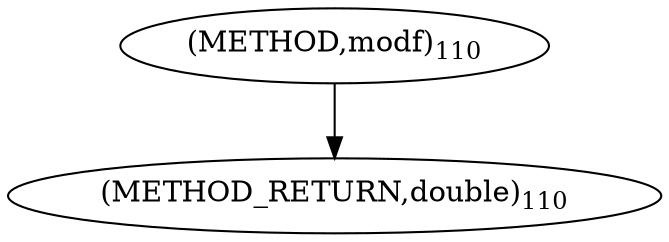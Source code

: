 digraph "modf" {  
"6283" [label = <(METHOD,modf)<SUB>110</SUB>> ]
"6286" [label = <(METHOD_RETURN,double)<SUB>110</SUB>> ]
  "6283" -> "6286" 
}
